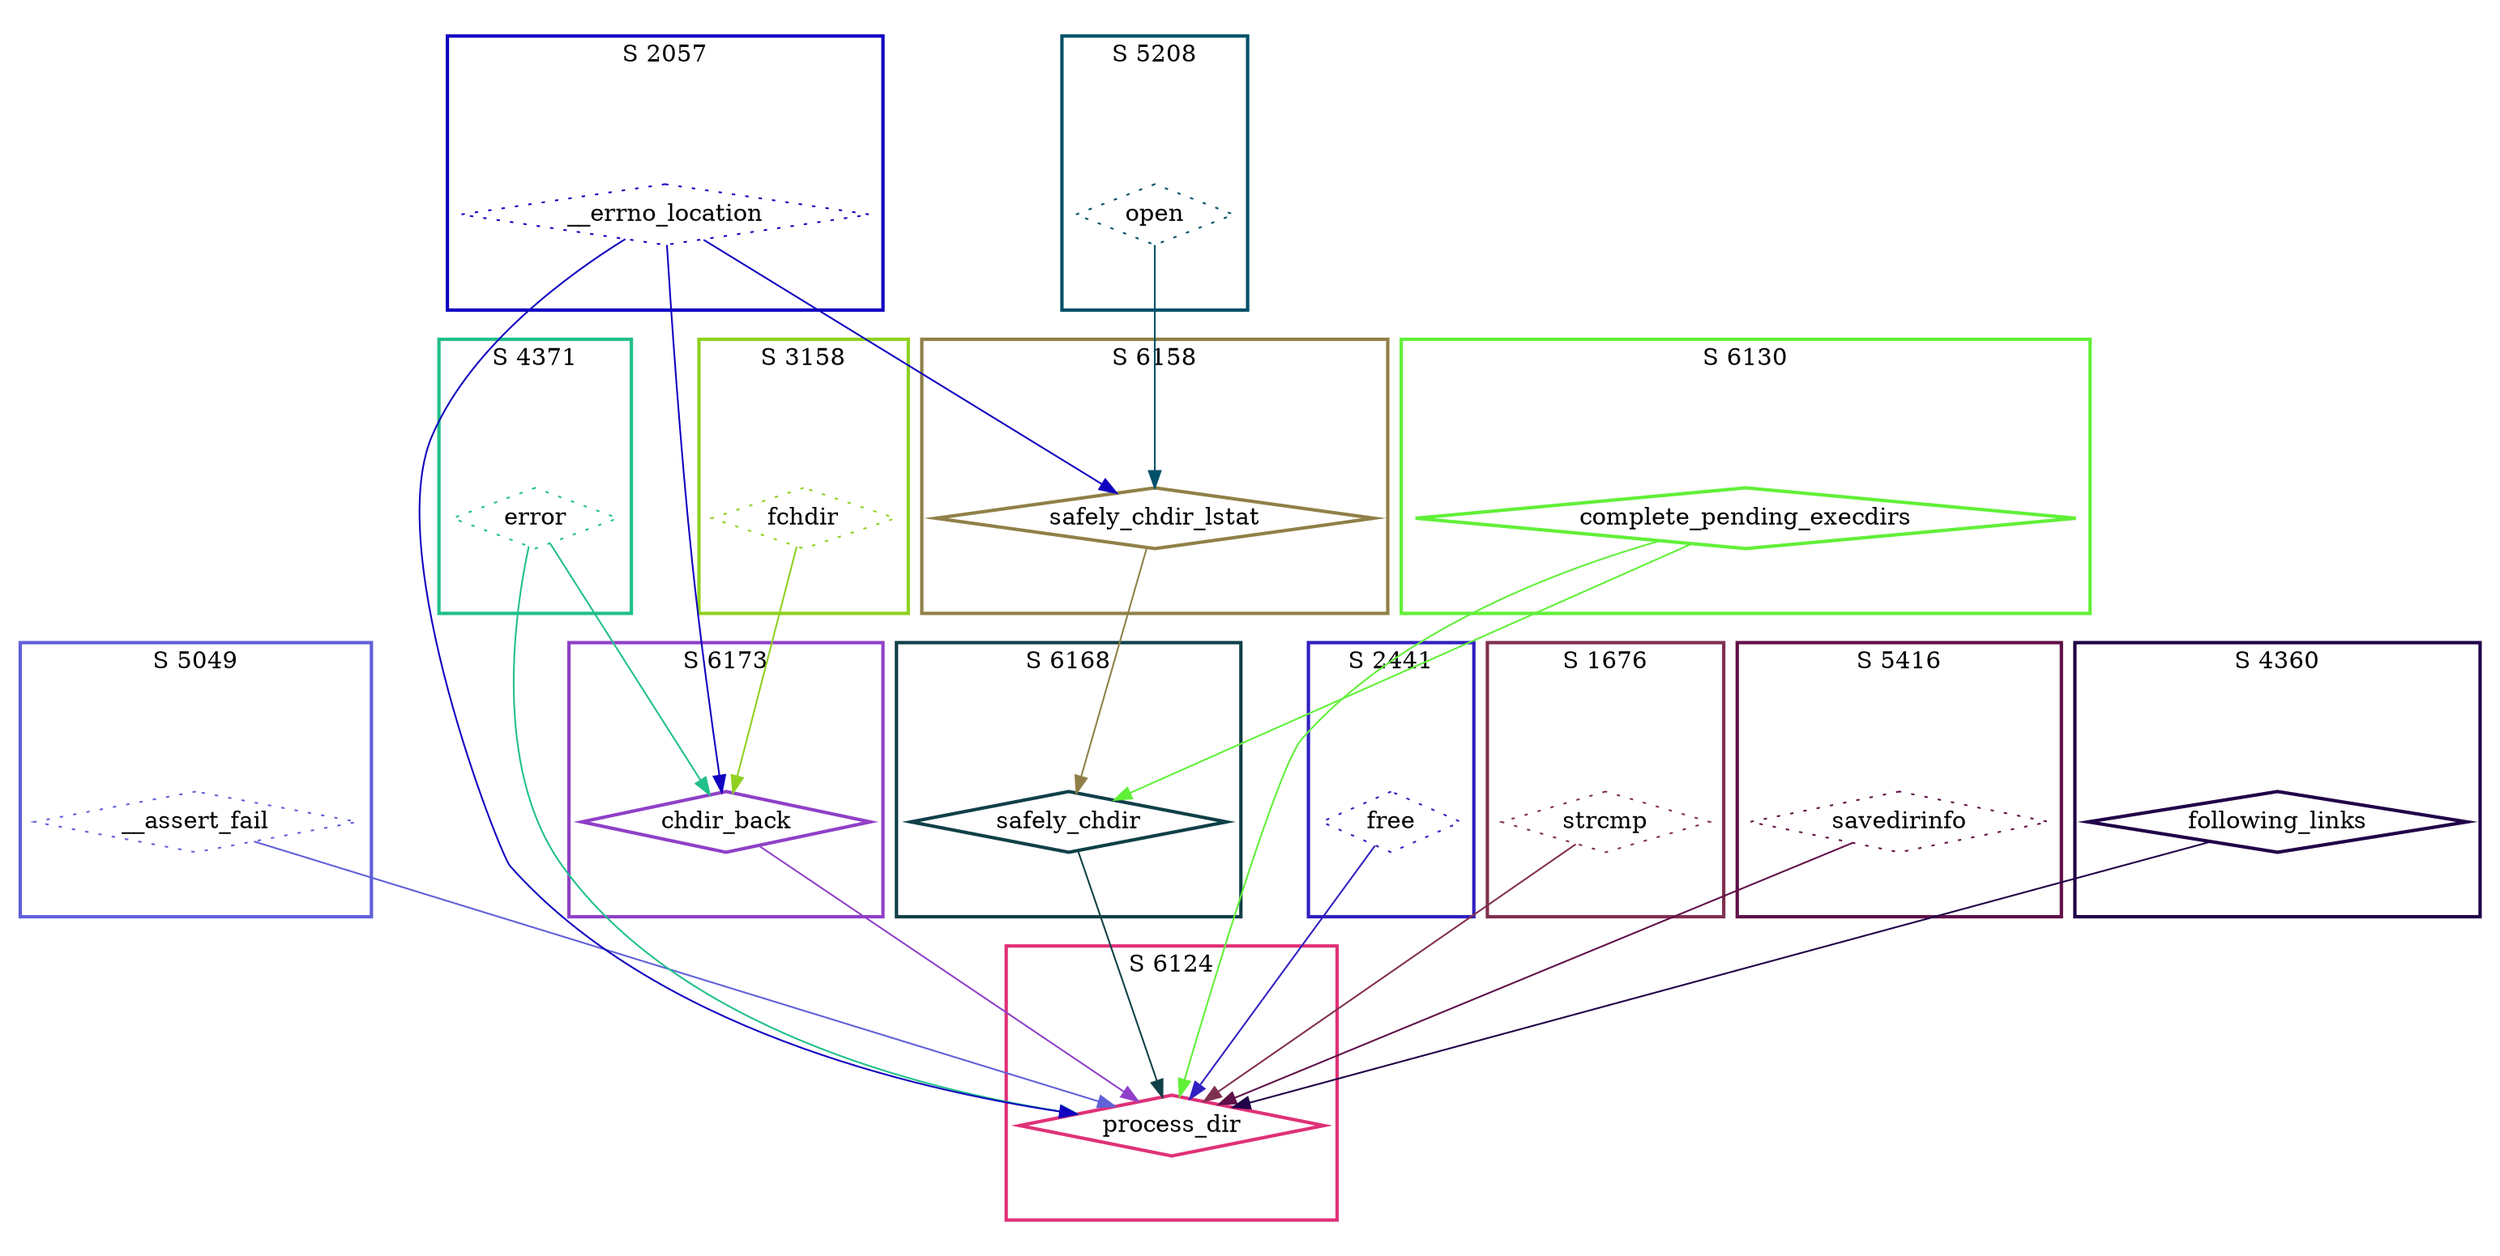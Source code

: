 digraph G {
  ratio=0.500000;
  "UV __assert_fail (5049)" [shape=diamond, label="__assert_fail",
                             color="#6060D8", style=dotted];
  "UV error (4371)" [shape=diamond, label="error", color="#20C088",
                     style=dotted];
  "UV process_dir (6124)" [shape=diamond, label="process_dir",
                           color="#E03078", style=bold];
  "UV free (2441)" [shape=diamond, label="free", color="#3020C0",
                    style=dotted];
  "UV complete_pending_execdirs (6130)" [shape=diamond,
                                         label="complete_pending_execdirs",
                                         color="#60F038", style=bold];
  "UV __errno_location (2057)" [shape=diamond, label="__errno_location",
                                color="#1000C0", style=dotted];
  "UV strcmp (1676)" [shape=diamond, label="strcmp", color="#803050",
                      style=dotted];
  "UV safely_chdir_lstat (6158)" [shape=diamond, label="safely_chdir_lstat",
                                  color="#908048", style=bold];
  "UV fchdir (3158)" [shape=diamond, label="fchdir", color="#90D020",
                      style=dotted];
  "UV safely_chdir (6168)" [shape=diamond, label="safely_chdir",
                            color="#104048", style=bold];
  "UV chdir_back (6173)" [shape=diamond, label="chdir_back", color="#9040C8",
                          style=bold];
  "UV open (5208)" [shape=diamond, label="open", color="#005068",
                    style=dotted];
  "UV savedirinfo (5416)" [shape=diamond, label="savedirinfo",
                           color="#601048", style=dotted];
  "UV following_links (4360)" [shape=diamond, label="following_links",
                               color="#200048", style=bold];
  
  subgraph cluster_2057 { label="S 2057";
    color="#1000C0";
    style=bold;
    "UV __errno_location (2057)"; };
  subgraph cluster_4371 { label="S 4371";
    color="#20C088";
    style=bold;
    "UV error (4371)"; };
  subgraph cluster_4360 { label="S 4360";
    color="#200048";
    style=bold;
    "UV following_links (4360)"; };
  subgraph cluster_6158 { label="S 6158";
    color="#908048";
    style=bold;
    "UV safely_chdir_lstat (6158)"; };
  subgraph cluster_5049 { label="S 5049";
    color="#6060D8";
    style=bold;
    "UV __assert_fail (5049)"; };
  subgraph cluster_5208 { label="S 5208";
    color="#005068";
    style=bold;
    "UV open (5208)"; };
  subgraph cluster_6124 { label="S 6124";
    color="#E03078";
    style=bold;
    "UV process_dir (6124)"; };
  subgraph cluster_3158 { label="S 3158";
    color="#90D020";
    style=bold;
    "UV fchdir (3158)"; };
  subgraph cluster_6130 { label="S 6130";
    color="#60F038";
    style=bold;
    "UV complete_pending_execdirs (6130)"; };
  subgraph cluster_2441 { label="S 2441";
    color="#3020C0";
    style=bold;
    "UV free (2441)"; };
  subgraph cluster_5416 { label="S 5416";
    color="#601048";
    style=bold;
    "UV savedirinfo (5416)"; };
  subgraph cluster_6173 { label="S 6173";
    color="#9040C8";
    style=bold;
    "UV chdir_back (6173)"; };
  subgraph cluster_6168 { label="S 6168";
    color="#104048";
    style=bold;
    "UV safely_chdir (6168)"; };
  subgraph cluster_1676 { label="S 1676";
    color="#803050";
    style=bold;
    "UV strcmp (1676)"; };
  
  "UV __assert_fail (5049)" -> "UV process_dir (6124)" [color="#6060D8"];
  "UV error (4371)" -> "UV process_dir (6124)" [color="#20C088"];
  "UV error (4371)" -> "UV chdir_back (6173)" [color="#20C088"];
  "UV free (2441)" -> "UV process_dir (6124)" [color="#3020C0"];
  "UV complete_pending_execdirs (6130)" -> "UV process_dir (6124)" [color="#60F038"];
  "UV complete_pending_execdirs (6130)" -> "UV safely_chdir (6168)" [
  color="#60F038"];
  "UV __errno_location (2057)" -> "UV process_dir (6124)" [color="#1000C0"];
  "UV __errno_location (2057)" -> "UV safely_chdir_lstat (6158)" [color="#1000C0"];
  "UV __errno_location (2057)" -> "UV chdir_back (6173)" [color="#1000C0"];
  "UV strcmp (1676)" -> "UV process_dir (6124)" [color="#803050"];
  "UV safely_chdir_lstat (6158)" -> "UV safely_chdir (6168)" [color="#908048"];
  "UV fchdir (3158)" -> "UV chdir_back (6173)" [color="#90D020"];
  "UV safely_chdir (6168)" -> "UV process_dir (6124)" [color="#104048"];
  "UV chdir_back (6173)" -> "UV process_dir (6124)" [color="#9040C8"];
  "UV open (5208)" -> "UV safely_chdir_lstat (6158)" [color="#005068"];
  "UV savedirinfo (5416)" -> "UV process_dir (6124)" [color="#601048"];
  "UV following_links (4360)" -> "UV process_dir (6124)" [color="#200048"];
  
  }